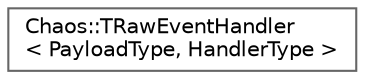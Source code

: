 digraph "Graphical Class Hierarchy"
{
 // INTERACTIVE_SVG=YES
 // LATEX_PDF_SIZE
  bgcolor="transparent";
  edge [fontname=Helvetica,fontsize=10,labelfontname=Helvetica,labelfontsize=10];
  node [fontname=Helvetica,fontsize=10,shape=box,height=0.2,width=0.4];
  rankdir="LR";
  Node0 [id="Node000000",label="Chaos::TRawEventHandler\l\< PayloadType, HandlerType \>",height=0.2,width=0.4,color="grey40", fillcolor="white", style="filled",URL="$da/d5c/classChaos_1_1TRawEventHandler.html",tooltip=" "];
}
